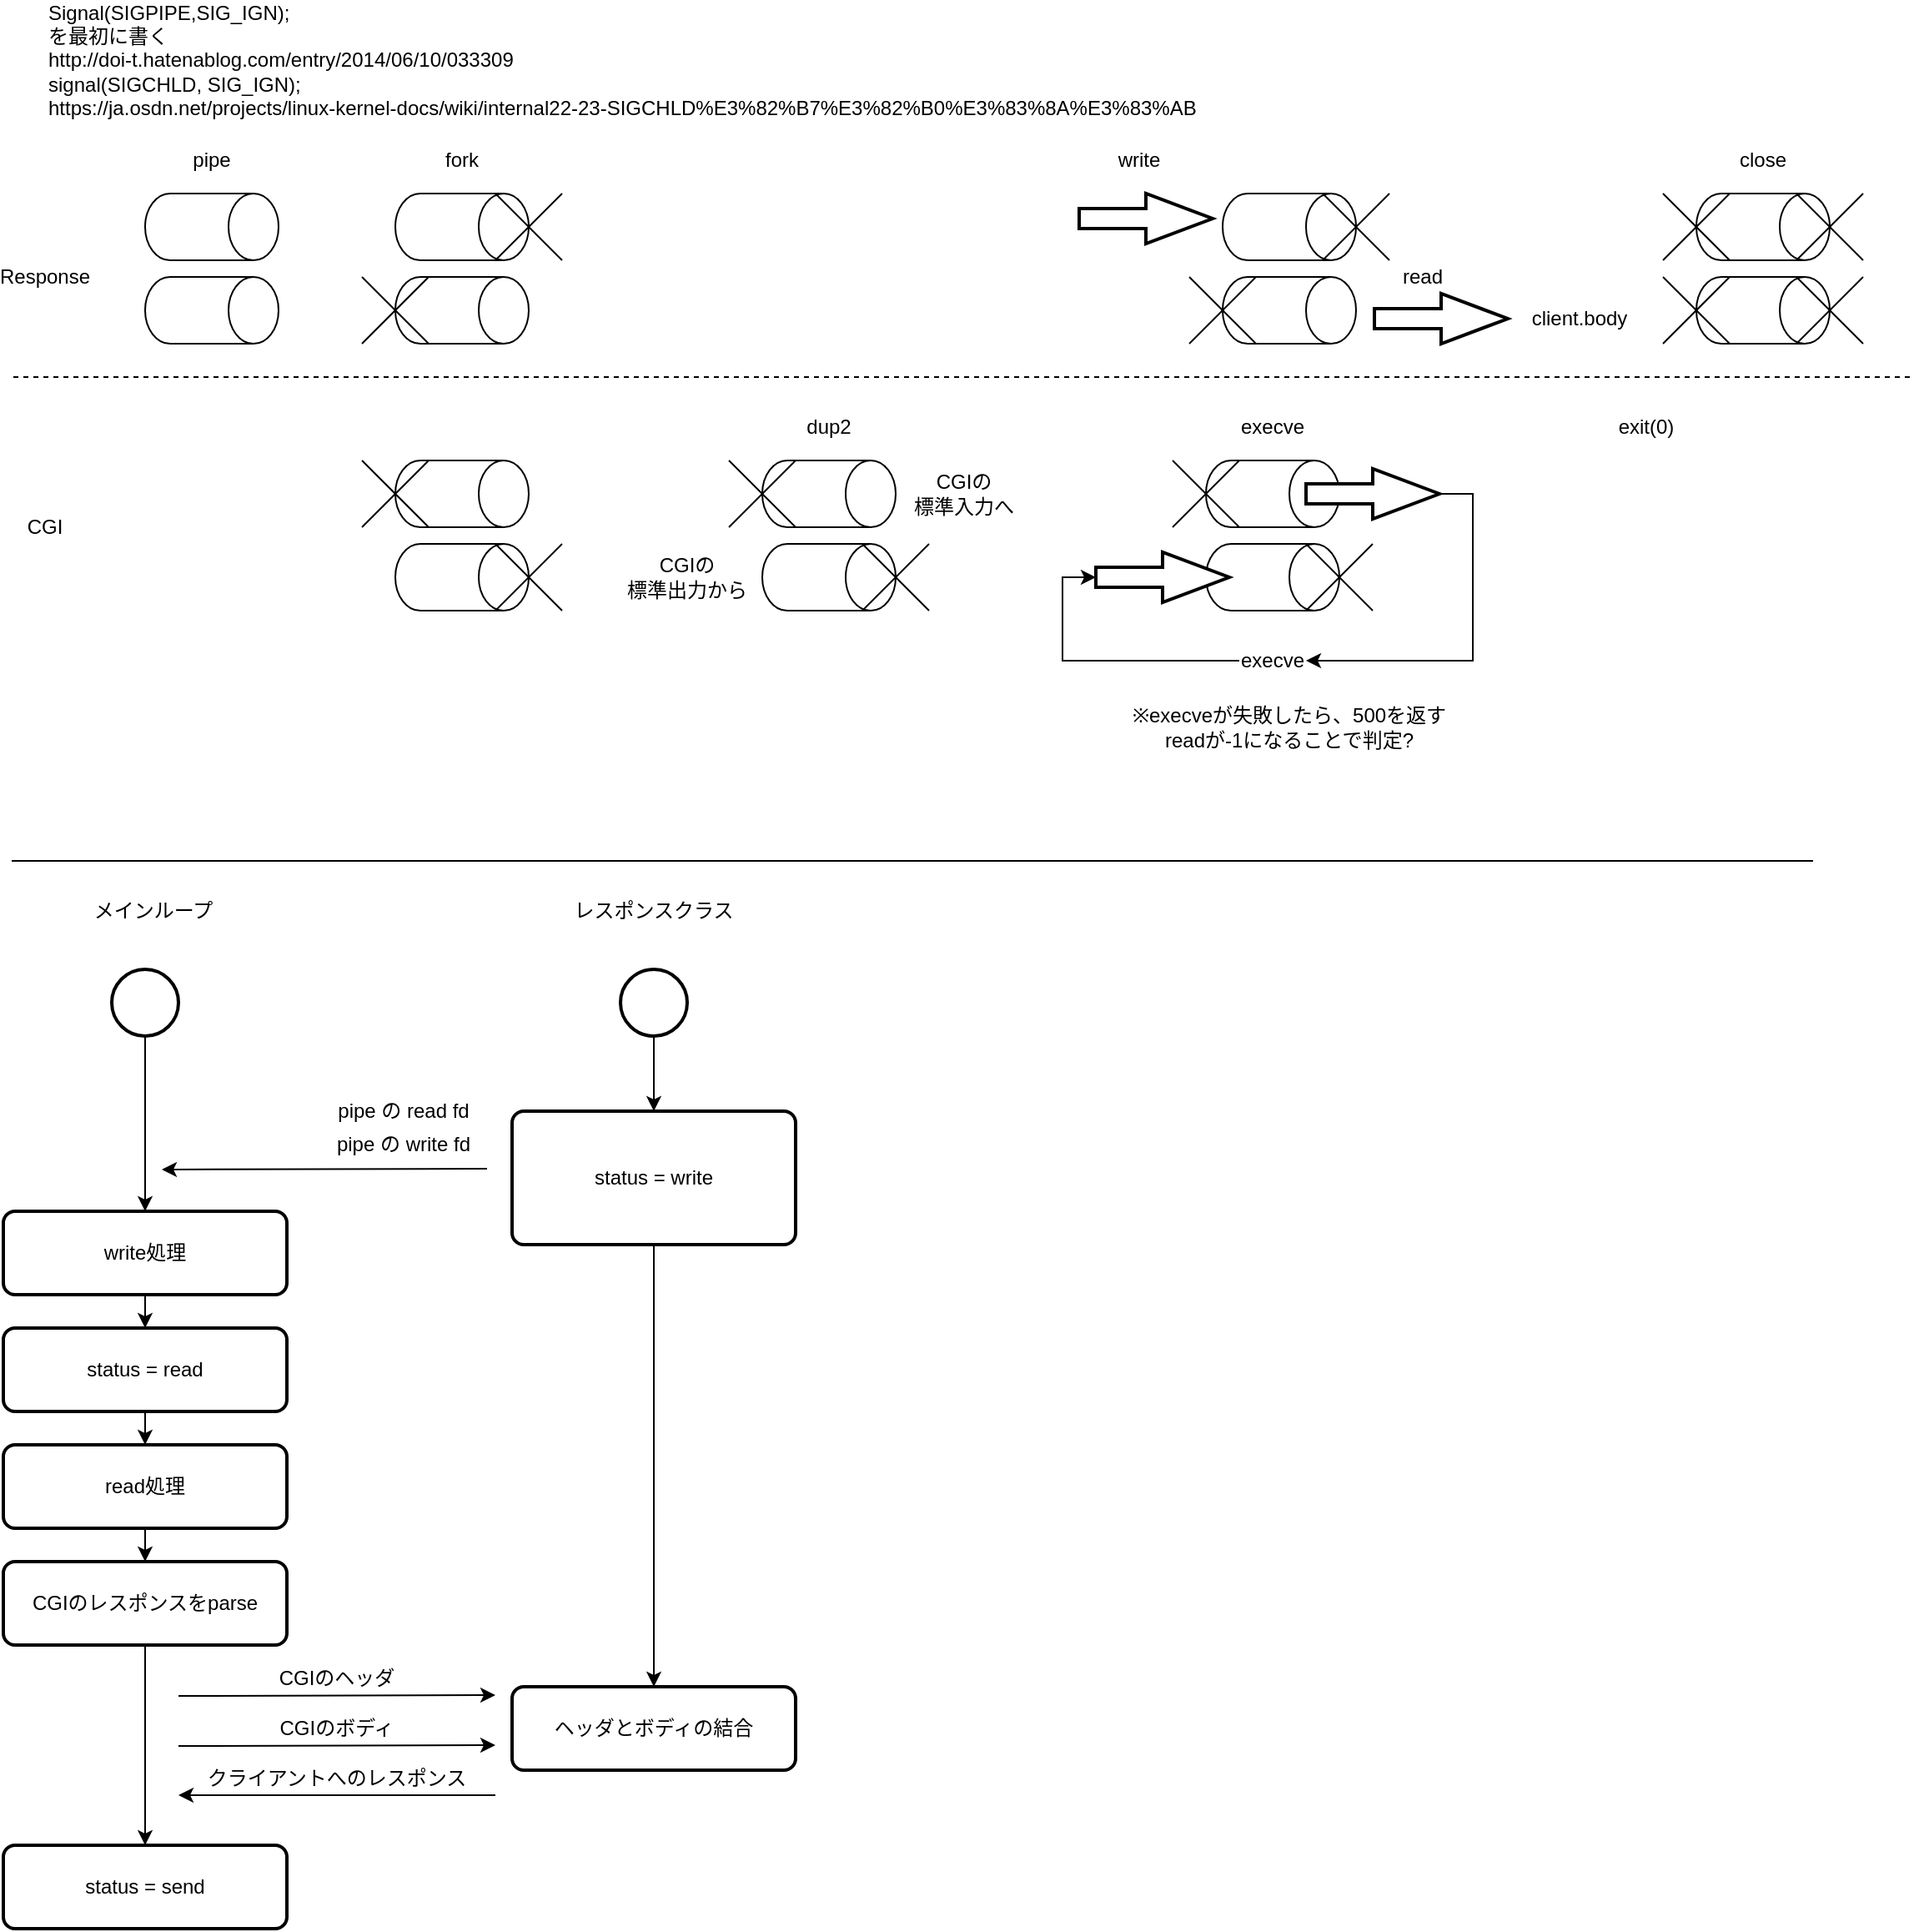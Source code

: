 <mxfile>
    <diagram id="vswGwGDnNP-P9vqxGWDL" name="ページ1">
        <mxGraphModel dx="1329" dy="676" grid="1" gridSize="10" guides="1" tooltips="1" connect="1" arrows="1" fold="1" page="1" pageScale="1" pageWidth="827" pageHeight="1169" math="0" shadow="0">
            <root>
                <mxCell id="0"/>
                <mxCell id="1" parent="0"/>
                <mxCell id="2" value="pipe" style="text;html=1;strokeColor=none;fillColor=none;align=center;verticalAlign=middle;whiteSpace=wrap;rounded=0;" vertex="1" parent="1">
                    <mxGeometry x="110" y="90" width="40" height="20" as="geometry"/>
                </mxCell>
                <mxCell id="4" value="" style="shape=cylinder3;whiteSpace=wrap;html=1;boundedLbl=1;backgroundOutline=1;size=15;rotation=90;" vertex="1" parent="1">
                    <mxGeometry x="110" y="100" width="40" height="80" as="geometry"/>
                </mxCell>
                <mxCell id="5" value="" style="shape=cylinder3;whiteSpace=wrap;html=1;boundedLbl=1;backgroundOutline=1;size=15;rotation=90;" vertex="1" parent="1">
                    <mxGeometry x="110" y="150" width="40" height="80" as="geometry"/>
                </mxCell>
                <mxCell id="6" value="fork" style="text;html=1;strokeColor=none;fillColor=none;align=center;verticalAlign=middle;whiteSpace=wrap;rounded=0;" vertex="1" parent="1">
                    <mxGeometry x="260" y="90" width="40" height="20" as="geometry"/>
                </mxCell>
                <mxCell id="7" value="" style="shape=cylinder3;whiteSpace=wrap;html=1;boundedLbl=1;backgroundOutline=1;size=15;rotation=90;" vertex="1" parent="1">
                    <mxGeometry x="260" y="100" width="40" height="80" as="geometry"/>
                </mxCell>
                <mxCell id="8" value="" style="shape=cylinder3;whiteSpace=wrap;html=1;boundedLbl=1;backgroundOutline=1;size=15;rotation=90;" vertex="1" parent="1">
                    <mxGeometry x="260" y="150" width="40" height="80" as="geometry"/>
                </mxCell>
                <mxCell id="9" value="" style="shape=cylinder3;whiteSpace=wrap;html=1;boundedLbl=1;backgroundOutline=1;size=15;rotation=90;" vertex="1" parent="1">
                    <mxGeometry x="480" y="260" width="40" height="80" as="geometry"/>
                </mxCell>
                <mxCell id="10" value="" style="shape=cylinder3;whiteSpace=wrap;html=1;boundedLbl=1;backgroundOutline=1;size=15;rotation=90;" vertex="1" parent="1">
                    <mxGeometry x="480" y="310" width="40" height="80" as="geometry"/>
                </mxCell>
                <mxCell id="11" value="CGI" style="text;html=1;strokeColor=none;fillColor=none;align=center;verticalAlign=middle;whiteSpace=wrap;rounded=0;" vertex="1" parent="1">
                    <mxGeometry x="10" y="310" width="40" height="20" as="geometry"/>
                </mxCell>
                <mxCell id="12" value="Response" style="text;html=1;strokeColor=none;fillColor=none;align=center;verticalAlign=middle;whiteSpace=wrap;rounded=0;" vertex="1" parent="1">
                    <mxGeometry x="10" y="160" width="40" height="20" as="geometry"/>
                </mxCell>
                <mxCell id="15" value="" style="group" vertex="1" connectable="0" parent="1">
                    <mxGeometry x="300" y="120" width="40" height="40" as="geometry"/>
                </mxCell>
                <mxCell id="13" value="" style="endArrow=none;html=1;" edge="1" parent="15">
                    <mxGeometry width="50" height="50" relative="1" as="geometry">
                        <mxPoint y="40" as="sourcePoint"/>
                        <mxPoint x="40" as="targetPoint"/>
                    </mxGeometry>
                </mxCell>
                <mxCell id="14" value="" style="endArrow=none;html=1;" edge="1" parent="15">
                    <mxGeometry width="50" height="50" relative="1" as="geometry">
                        <mxPoint as="sourcePoint"/>
                        <mxPoint x="40" y="40" as="targetPoint"/>
                    </mxGeometry>
                </mxCell>
                <mxCell id="16" value="" style="group" vertex="1" connectable="0" parent="1">
                    <mxGeometry x="220" y="170" width="40" height="40" as="geometry"/>
                </mxCell>
                <mxCell id="17" value="" style="endArrow=none;html=1;" edge="1" parent="16">
                    <mxGeometry width="50" height="50" relative="1" as="geometry">
                        <mxPoint y="40" as="sourcePoint"/>
                        <mxPoint x="40" as="targetPoint"/>
                    </mxGeometry>
                </mxCell>
                <mxCell id="18" value="" style="endArrow=none;html=1;" edge="1" parent="16">
                    <mxGeometry width="50" height="50" relative="1" as="geometry">
                        <mxPoint as="sourcePoint"/>
                        <mxPoint x="40" y="40" as="targetPoint"/>
                    </mxGeometry>
                </mxCell>
                <mxCell id="19" value="" style="group" vertex="1" connectable="0" parent="1">
                    <mxGeometry x="440" y="280" width="40" height="40" as="geometry"/>
                </mxCell>
                <mxCell id="20" value="" style="endArrow=none;html=1;" edge="1" parent="19">
                    <mxGeometry width="50" height="50" relative="1" as="geometry">
                        <mxPoint y="40" as="sourcePoint"/>
                        <mxPoint x="40" as="targetPoint"/>
                    </mxGeometry>
                </mxCell>
                <mxCell id="21" value="" style="endArrow=none;html=1;" edge="1" parent="19">
                    <mxGeometry width="50" height="50" relative="1" as="geometry">
                        <mxPoint as="sourcePoint"/>
                        <mxPoint x="40" y="40" as="targetPoint"/>
                    </mxGeometry>
                </mxCell>
                <mxCell id="22" value="" style="group" vertex="1" connectable="0" parent="1">
                    <mxGeometry x="520" y="330" width="40" height="40" as="geometry"/>
                </mxCell>
                <mxCell id="23" value="" style="endArrow=none;html=1;" edge="1" parent="22">
                    <mxGeometry width="50" height="50" relative="1" as="geometry">
                        <mxPoint y="40" as="sourcePoint"/>
                        <mxPoint x="40" as="targetPoint"/>
                    </mxGeometry>
                </mxCell>
                <mxCell id="24" value="" style="endArrow=none;html=1;" edge="1" parent="22">
                    <mxGeometry width="50" height="50" relative="1" as="geometry">
                        <mxPoint as="sourcePoint"/>
                        <mxPoint x="40" y="40" as="targetPoint"/>
                    </mxGeometry>
                </mxCell>
                <mxCell id="25" value="" style="shape=cylinder3;whiteSpace=wrap;html=1;boundedLbl=1;backgroundOutline=1;size=15;rotation=90;" vertex="1" parent="1">
                    <mxGeometry x="756" y="100" width="40" height="80" as="geometry"/>
                </mxCell>
                <mxCell id="26" value="" style="shape=cylinder3;whiteSpace=wrap;html=1;boundedLbl=1;backgroundOutline=1;size=15;rotation=90;" vertex="1" parent="1">
                    <mxGeometry x="756" y="150" width="40" height="80" as="geometry"/>
                </mxCell>
                <mxCell id="27" value="" style="shape=cylinder3;whiteSpace=wrap;html=1;boundedLbl=1;backgroundOutline=1;size=15;rotation=90;" vertex="1" parent="1">
                    <mxGeometry x="746" y="260" width="40" height="80" as="geometry"/>
                </mxCell>
                <mxCell id="28" value="" style="shape=cylinder3;whiteSpace=wrap;html=1;boundedLbl=1;backgroundOutline=1;size=15;rotation=90;" vertex="1" parent="1">
                    <mxGeometry x="746" y="310" width="40" height="80" as="geometry"/>
                </mxCell>
                <mxCell id="29" value="" style="group" vertex="1" connectable="0" parent="1">
                    <mxGeometry x="796" y="120" width="40" height="40" as="geometry"/>
                </mxCell>
                <mxCell id="30" value="" style="endArrow=none;html=1;" edge="1" parent="29">
                    <mxGeometry width="50" height="50" relative="1" as="geometry">
                        <mxPoint y="40" as="sourcePoint"/>
                        <mxPoint x="40" as="targetPoint"/>
                    </mxGeometry>
                </mxCell>
                <mxCell id="31" value="" style="endArrow=none;html=1;" edge="1" parent="29">
                    <mxGeometry width="50" height="50" relative="1" as="geometry">
                        <mxPoint as="sourcePoint"/>
                        <mxPoint x="40" y="40" as="targetPoint"/>
                    </mxGeometry>
                </mxCell>
                <mxCell id="32" value="" style="group" vertex="1" connectable="0" parent="1">
                    <mxGeometry x="716" y="170" width="40" height="40" as="geometry"/>
                </mxCell>
                <mxCell id="33" value="" style="endArrow=none;html=1;" edge="1" parent="32">
                    <mxGeometry width="50" height="50" relative="1" as="geometry">
                        <mxPoint y="40" as="sourcePoint"/>
                        <mxPoint x="40" as="targetPoint"/>
                    </mxGeometry>
                </mxCell>
                <mxCell id="34" value="" style="endArrow=none;html=1;" edge="1" parent="32">
                    <mxGeometry width="50" height="50" relative="1" as="geometry">
                        <mxPoint as="sourcePoint"/>
                        <mxPoint x="40" y="40" as="targetPoint"/>
                    </mxGeometry>
                </mxCell>
                <mxCell id="35" value="" style="group" vertex="1" connectable="0" parent="1">
                    <mxGeometry x="706" y="280" width="40" height="40" as="geometry"/>
                </mxCell>
                <mxCell id="36" value="" style="endArrow=none;html=1;" edge="1" parent="35">
                    <mxGeometry width="50" height="50" relative="1" as="geometry">
                        <mxPoint y="40" as="sourcePoint"/>
                        <mxPoint x="40" as="targetPoint"/>
                    </mxGeometry>
                </mxCell>
                <mxCell id="37" value="" style="endArrow=none;html=1;" edge="1" parent="35">
                    <mxGeometry width="50" height="50" relative="1" as="geometry">
                        <mxPoint as="sourcePoint"/>
                        <mxPoint x="40" y="40" as="targetPoint"/>
                    </mxGeometry>
                </mxCell>
                <mxCell id="38" value="" style="group" vertex="1" connectable="0" parent="1">
                    <mxGeometry x="786" y="330" width="40" height="40" as="geometry"/>
                </mxCell>
                <mxCell id="39" value="" style="endArrow=none;html=1;" edge="1" parent="38">
                    <mxGeometry width="50" height="50" relative="1" as="geometry">
                        <mxPoint y="40" as="sourcePoint"/>
                        <mxPoint x="40" as="targetPoint"/>
                    </mxGeometry>
                </mxCell>
                <mxCell id="40" value="" style="endArrow=none;html=1;" edge="1" parent="38">
                    <mxGeometry width="50" height="50" relative="1" as="geometry">
                        <mxPoint as="sourcePoint"/>
                        <mxPoint x="40" y="40" as="targetPoint"/>
                    </mxGeometry>
                </mxCell>
                <mxCell id="60" value="" style="edgeStyle=orthogonalEdgeStyle;rounded=0;orthogonalLoop=1;jettySize=auto;html=1;entryX=0;entryY=0.5;entryDx=0;entryDy=0;entryPerimeter=0;" edge="1" parent="1" source="41" target="58">
                    <mxGeometry relative="1" as="geometry"/>
                </mxCell>
                <mxCell id="41" value="execve" style="text;html=1;strokeColor=none;fillColor=none;align=center;verticalAlign=middle;whiteSpace=wrap;rounded=0;" vertex="1" parent="1">
                    <mxGeometry x="746" y="390" width="40" height="20" as="geometry"/>
                </mxCell>
                <mxCell id="43" value="" style="verticalLabelPosition=bottom;verticalAlign=top;html=1;strokeWidth=2;shape=mxgraph.arrows2.arrow;dy=0.6;dx=40;notch=0;" vertex="1" parent="1">
                    <mxGeometry x="650" y="120" width="80" height="30" as="geometry"/>
                </mxCell>
                <mxCell id="45" value="CGIの&lt;br&gt;標準入力へ" style="text;html=1;strokeColor=none;fillColor=none;align=center;verticalAlign=middle;whiteSpace=wrap;rounded=0;" vertex="1" parent="1">
                    <mxGeometry x="536" y="290" width="90" height="20" as="geometry"/>
                </mxCell>
                <mxCell id="46" value="CGIの&lt;br&gt;標準出力から" style="text;html=1;strokeColor=none;fillColor=none;align=center;verticalAlign=middle;whiteSpace=wrap;rounded=0;" vertex="1" parent="1">
                    <mxGeometry x="370" y="340" width="90" height="20" as="geometry"/>
                </mxCell>
                <mxCell id="47" value="dup2" style="text;html=1;strokeColor=none;fillColor=none;align=center;verticalAlign=middle;whiteSpace=wrap;rounded=0;" vertex="1" parent="1">
                    <mxGeometry x="480" y="250" width="40" height="20" as="geometry"/>
                </mxCell>
                <mxCell id="48" value="" style="shape=cylinder3;whiteSpace=wrap;html=1;boundedLbl=1;backgroundOutline=1;size=15;rotation=90;" vertex="1" parent="1">
                    <mxGeometry x="260" y="260" width="40" height="80" as="geometry"/>
                </mxCell>
                <mxCell id="49" value="" style="shape=cylinder3;whiteSpace=wrap;html=1;boundedLbl=1;backgroundOutline=1;size=15;rotation=90;" vertex="1" parent="1">
                    <mxGeometry x="260" y="310" width="40" height="80" as="geometry"/>
                </mxCell>
                <mxCell id="50" value="" style="group" vertex="1" connectable="0" parent="1">
                    <mxGeometry x="220" y="280" width="40" height="40" as="geometry"/>
                </mxCell>
                <mxCell id="51" value="" style="endArrow=none;html=1;" edge="1" parent="50">
                    <mxGeometry width="50" height="50" relative="1" as="geometry">
                        <mxPoint y="40" as="sourcePoint"/>
                        <mxPoint x="40" as="targetPoint"/>
                    </mxGeometry>
                </mxCell>
                <mxCell id="52" value="" style="endArrow=none;html=1;" edge="1" parent="50">
                    <mxGeometry width="50" height="50" relative="1" as="geometry">
                        <mxPoint as="sourcePoint"/>
                        <mxPoint x="40" y="40" as="targetPoint"/>
                    </mxGeometry>
                </mxCell>
                <mxCell id="53" value="" style="group" vertex="1" connectable="0" parent="1">
                    <mxGeometry x="300" y="330" width="40" height="40" as="geometry"/>
                </mxCell>
                <mxCell id="54" value="" style="endArrow=none;html=1;" edge="1" parent="53">
                    <mxGeometry width="50" height="50" relative="1" as="geometry">
                        <mxPoint y="40" as="sourcePoint"/>
                        <mxPoint x="40" as="targetPoint"/>
                    </mxGeometry>
                </mxCell>
                <mxCell id="55" value="" style="endArrow=none;html=1;" edge="1" parent="53">
                    <mxGeometry width="50" height="50" relative="1" as="geometry">
                        <mxPoint as="sourcePoint"/>
                        <mxPoint x="40" y="40" as="targetPoint"/>
                    </mxGeometry>
                </mxCell>
                <mxCell id="59" style="edgeStyle=orthogonalEdgeStyle;rounded=0;orthogonalLoop=1;jettySize=auto;html=1;exitX=1;exitY=0.5;exitDx=0;exitDy=0;exitPerimeter=0;entryX=1;entryY=0.5;entryDx=0;entryDy=0;" edge="1" parent="1" source="56" target="41">
                    <mxGeometry relative="1" as="geometry"/>
                </mxCell>
                <mxCell id="56" value="" style="verticalLabelPosition=bottom;verticalAlign=top;html=1;strokeWidth=2;shape=mxgraph.arrows2.arrow;dy=0.6;dx=40;notch=0;" vertex="1" parent="1">
                    <mxGeometry x="786" y="285" width="80" height="30" as="geometry"/>
                </mxCell>
                <mxCell id="57" value="write" style="text;html=1;strokeColor=none;fillColor=none;align=center;verticalAlign=middle;whiteSpace=wrap;rounded=0;" vertex="1" parent="1">
                    <mxGeometry x="666" y="90" width="40" height="20" as="geometry"/>
                </mxCell>
                <mxCell id="58" value="" style="verticalLabelPosition=bottom;verticalAlign=top;html=1;strokeWidth=2;shape=mxgraph.arrows2.arrow;dy=0.6;dx=40;notch=0;" vertex="1" parent="1">
                    <mxGeometry x="660" y="335" width="80" height="30" as="geometry"/>
                </mxCell>
                <mxCell id="61" value="" style="verticalLabelPosition=bottom;verticalAlign=top;html=1;strokeWidth=2;shape=mxgraph.arrows2.arrow;dy=0.6;dx=40;notch=0;" vertex="1" parent="1">
                    <mxGeometry x="827" y="180" width="80" height="30" as="geometry"/>
                </mxCell>
                <mxCell id="62" value="read" style="text;html=1;strokeColor=none;fillColor=none;align=center;verticalAlign=middle;whiteSpace=wrap;rounded=0;" vertex="1" parent="1">
                    <mxGeometry x="836" y="160" width="40" height="20" as="geometry"/>
                </mxCell>
                <mxCell id="63" value="client.body" style="text;html=1;strokeColor=none;fillColor=none;align=center;verticalAlign=middle;whiteSpace=wrap;rounded=0;" vertex="1" parent="1">
                    <mxGeometry x="910" y="185" width="80" height="20" as="geometry"/>
                </mxCell>
                <mxCell id="64" value="&lt;div&gt;Signal(SIGPIPE,SIG_IGN);&lt;/div&gt;&lt;div&gt;を最初に書く&lt;/div&gt;&lt;div&gt;http://doi-t.hatenablog.com/entry/2014/06/10/033309&lt;br&gt;&lt;/div&gt;&lt;div&gt;signal(SIGCHLD, SIG_IGN);&lt;br&gt;&lt;/div&gt;&lt;div&gt;https://ja.osdn.net/projects/linux-kernel-docs/wiki/internal22-23-SIGCHLD%E3%82%B7%E3%82%B0%E3%83%8A%E3%83%AB&lt;br&gt;&lt;/div&gt;" style="text;html=1;strokeColor=none;fillColor=none;align=left;verticalAlign=middle;whiteSpace=wrap;rounded=0;" vertex="1" parent="1">
                    <mxGeometry x="30" y="10" width="770" height="60" as="geometry"/>
                </mxCell>
                <mxCell id="66" value="exit(0)" style="text;html=1;strokeColor=none;fillColor=none;align=center;verticalAlign=middle;whiteSpace=wrap;rounded=0;" vertex="1" parent="1">
                    <mxGeometry x="970" y="250" width="40" height="20" as="geometry"/>
                </mxCell>
                <mxCell id="67" value="※execveが失敗したら、500を返す&lt;br&gt;readが-1になることで判定?" style="text;html=1;strokeColor=none;fillColor=none;align=center;verticalAlign=middle;whiteSpace=wrap;rounded=0;" vertex="1" parent="1">
                    <mxGeometry x="654" y="420" width="244" height="40" as="geometry"/>
                </mxCell>
                <mxCell id="68" value="close" style="text;html=1;strokeColor=none;fillColor=none;align=center;verticalAlign=middle;whiteSpace=wrap;rounded=0;" vertex="1" parent="1">
                    <mxGeometry x="1040" y="90" width="40" height="20" as="geometry"/>
                </mxCell>
                <mxCell id="69" value="" style="endArrow=none;dashed=1;html=1;" edge="1" parent="1">
                    <mxGeometry width="50" height="50" relative="1" as="geometry">
                        <mxPoint x="11" y="230" as="sourcePoint"/>
                        <mxPoint x="1151" y="230" as="targetPoint"/>
                    </mxGeometry>
                </mxCell>
                <mxCell id="70" value="execve" style="text;html=1;strokeColor=none;fillColor=none;align=center;verticalAlign=middle;whiteSpace=wrap;rounded=0;" vertex="1" parent="1">
                    <mxGeometry x="746" y="250" width="40" height="20" as="geometry"/>
                </mxCell>
                <mxCell id="71" value="" style="shape=cylinder3;whiteSpace=wrap;html=1;boundedLbl=1;backgroundOutline=1;size=15;rotation=90;" vertex="1" parent="1">
                    <mxGeometry x="1040" y="100" width="40" height="80" as="geometry"/>
                </mxCell>
                <mxCell id="72" value="" style="shape=cylinder3;whiteSpace=wrap;html=1;boundedLbl=1;backgroundOutline=1;size=15;rotation=90;" vertex="1" parent="1">
                    <mxGeometry x="1040" y="150" width="40" height="80" as="geometry"/>
                </mxCell>
                <mxCell id="73" value="" style="group" vertex="1" connectable="0" parent="1">
                    <mxGeometry x="1080" y="120" width="40" height="40" as="geometry"/>
                </mxCell>
                <mxCell id="74" value="" style="endArrow=none;html=1;" edge="1" parent="73">
                    <mxGeometry width="50" height="50" relative="1" as="geometry">
                        <mxPoint y="40" as="sourcePoint"/>
                        <mxPoint x="40" as="targetPoint"/>
                    </mxGeometry>
                </mxCell>
                <mxCell id="75" value="" style="endArrow=none;html=1;" edge="1" parent="73">
                    <mxGeometry width="50" height="50" relative="1" as="geometry">
                        <mxPoint as="sourcePoint"/>
                        <mxPoint x="40" y="40" as="targetPoint"/>
                    </mxGeometry>
                </mxCell>
                <mxCell id="76" value="" style="group" vertex="1" connectable="0" parent="1">
                    <mxGeometry x="1000" y="170" width="40" height="40" as="geometry"/>
                </mxCell>
                <mxCell id="77" value="" style="endArrow=none;html=1;" edge="1" parent="76">
                    <mxGeometry width="50" height="50" relative="1" as="geometry">
                        <mxPoint y="40" as="sourcePoint"/>
                        <mxPoint x="40" as="targetPoint"/>
                    </mxGeometry>
                </mxCell>
                <mxCell id="78" value="" style="endArrow=none;html=1;" edge="1" parent="76">
                    <mxGeometry width="50" height="50" relative="1" as="geometry">
                        <mxPoint as="sourcePoint"/>
                        <mxPoint x="40" y="40" as="targetPoint"/>
                    </mxGeometry>
                </mxCell>
                <mxCell id="79" value="" style="group" vertex="1" connectable="0" parent="1">
                    <mxGeometry x="1000" y="120" width="40" height="40" as="geometry"/>
                </mxCell>
                <mxCell id="80" value="" style="endArrow=none;html=1;" edge="1" parent="79">
                    <mxGeometry width="50" height="50" relative="1" as="geometry">
                        <mxPoint y="40" as="sourcePoint"/>
                        <mxPoint x="40" as="targetPoint"/>
                    </mxGeometry>
                </mxCell>
                <mxCell id="81" value="" style="endArrow=none;html=1;" edge="1" parent="79">
                    <mxGeometry width="50" height="50" relative="1" as="geometry">
                        <mxPoint as="sourcePoint"/>
                        <mxPoint x="40" y="40" as="targetPoint"/>
                    </mxGeometry>
                </mxCell>
                <mxCell id="82" value="" style="group" vertex="1" connectable="0" parent="1">
                    <mxGeometry x="1080" y="170" width="40" height="40" as="geometry"/>
                </mxCell>
                <mxCell id="83" value="" style="endArrow=none;html=1;" edge="1" parent="82">
                    <mxGeometry width="50" height="50" relative="1" as="geometry">
                        <mxPoint y="40" as="sourcePoint"/>
                        <mxPoint x="40" as="targetPoint"/>
                    </mxGeometry>
                </mxCell>
                <mxCell id="84" value="" style="endArrow=none;html=1;" edge="1" parent="82">
                    <mxGeometry width="50" height="50" relative="1" as="geometry">
                        <mxPoint as="sourcePoint"/>
                        <mxPoint x="40" y="40" as="targetPoint"/>
                    </mxGeometry>
                </mxCell>
                <mxCell id="99" style="edgeStyle=orthogonalEdgeStyle;rounded=0;orthogonalLoop=1;jettySize=auto;html=1;exitX=0.5;exitY=1;exitDx=0;exitDy=0;exitPerimeter=0;entryX=0.5;entryY=0;entryDx=0;entryDy=0;" edge="1" parent="1" source="87" target="88">
                    <mxGeometry relative="1" as="geometry"/>
                </mxCell>
                <mxCell id="87" value="" style="strokeWidth=2;html=1;shape=mxgraph.flowchart.start_2;whiteSpace=wrap;" vertex="1" parent="1">
                    <mxGeometry x="375" y="585" width="40" height="40" as="geometry"/>
                </mxCell>
                <mxCell id="116" style="edgeStyle=orthogonalEdgeStyle;rounded=0;orthogonalLoop=1;jettySize=auto;html=1;exitX=0.5;exitY=1;exitDx=0;exitDy=0;" edge="1" parent="1" source="88" target="115">
                    <mxGeometry relative="1" as="geometry"/>
                </mxCell>
                <mxCell id="88" value="&lt;div style=&quot;text-align: left&quot;&gt;&lt;span&gt;status = write&lt;/span&gt;&lt;br&gt;&lt;/div&gt;" style="rounded=1;whiteSpace=wrap;html=1;absoluteArcSize=1;arcSize=14;strokeWidth=2;" vertex="1" parent="1">
                    <mxGeometry x="310" y="670" width="170" height="80" as="geometry"/>
                </mxCell>
                <mxCell id="89" value="" style="endArrow=none;html=1;" edge="1" parent="1">
                    <mxGeometry width="50" height="50" relative="1" as="geometry">
                        <mxPoint x="10" y="520" as="sourcePoint"/>
                        <mxPoint x="1090" y="520" as="targetPoint"/>
                    </mxGeometry>
                </mxCell>
                <mxCell id="90" value="メインループ" style="text;html=1;strokeColor=none;fillColor=none;align=center;verticalAlign=middle;whiteSpace=wrap;rounded=0;" vertex="1" parent="1">
                    <mxGeometry x="40" y="540" width="110" height="20" as="geometry"/>
                </mxCell>
                <mxCell id="91" value="レスポンスクラス" style="text;html=1;strokeColor=none;fillColor=none;align=center;verticalAlign=middle;whiteSpace=wrap;rounded=0;" vertex="1" parent="1">
                    <mxGeometry x="340" y="540" width="110" height="20" as="geometry"/>
                </mxCell>
                <mxCell id="92" value="pipe の write fd" style="text;html=1;strokeColor=none;fillColor=none;align=center;verticalAlign=middle;whiteSpace=wrap;rounded=0;" vertex="1" parent="1">
                    <mxGeometry x="180" y="680" width="130" height="20" as="geometry"/>
                </mxCell>
                <mxCell id="93" value="" style="endArrow=classic;html=1;" edge="1" parent="1">
                    <mxGeometry width="50" height="50" relative="1" as="geometry">
                        <mxPoint x="295" y="704.5" as="sourcePoint"/>
                        <mxPoint x="100" y="705" as="targetPoint"/>
                    </mxGeometry>
                </mxCell>
                <mxCell id="94" value="pipe の read fd" style="text;html=1;strokeColor=none;fillColor=none;align=center;verticalAlign=middle;whiteSpace=wrap;rounded=0;" vertex="1" parent="1">
                    <mxGeometry x="180" y="660" width="130" height="20" as="geometry"/>
                </mxCell>
                <mxCell id="98" style="edgeStyle=orthogonalEdgeStyle;rounded=0;orthogonalLoop=1;jettySize=auto;html=1;exitX=0.5;exitY=1;exitDx=0;exitDy=0;exitPerimeter=0;entryX=0.5;entryY=0;entryDx=0;entryDy=0;" edge="1" parent="1" source="96" target="97">
                    <mxGeometry relative="1" as="geometry"/>
                </mxCell>
                <mxCell id="96" value="" style="strokeWidth=2;html=1;shape=mxgraph.flowchart.start_2;whiteSpace=wrap;" vertex="1" parent="1">
                    <mxGeometry x="70" y="585" width="40" height="40" as="geometry"/>
                </mxCell>
                <mxCell id="103" style="edgeStyle=orthogonalEdgeStyle;rounded=0;orthogonalLoop=1;jettySize=auto;html=1;exitX=0.5;exitY=1;exitDx=0;exitDy=0;entryX=0.5;entryY=0;entryDx=0;entryDy=0;" edge="1" parent="1" source="97" target="100">
                    <mxGeometry relative="1" as="geometry"/>
                </mxCell>
                <mxCell id="97" value="&lt;div style=&quot;text-align: left&quot;&gt;&lt;span&gt;write処理&lt;/span&gt;&lt;br&gt;&lt;/div&gt;" style="rounded=1;whiteSpace=wrap;html=1;absoluteArcSize=1;arcSize=14;strokeWidth=2;" vertex="1" parent="1">
                    <mxGeometry x="5" y="730" width="170" height="50" as="geometry"/>
                </mxCell>
                <mxCell id="104" style="edgeStyle=orthogonalEdgeStyle;rounded=0;orthogonalLoop=1;jettySize=auto;html=1;exitX=0.5;exitY=1;exitDx=0;exitDy=0;entryX=0.5;entryY=0;entryDx=0;entryDy=0;" edge="1" parent="1" source="100" target="101">
                    <mxGeometry relative="1" as="geometry"/>
                </mxCell>
                <mxCell id="100" value="&lt;div style=&quot;text-align: left&quot;&gt;status = read&lt;br&gt;&lt;/div&gt;" style="rounded=1;whiteSpace=wrap;html=1;absoluteArcSize=1;arcSize=14;strokeWidth=2;" vertex="1" parent="1">
                    <mxGeometry x="5" y="800" width="170" height="50" as="geometry"/>
                </mxCell>
                <mxCell id="108" style="edgeStyle=orthogonalEdgeStyle;rounded=0;orthogonalLoop=1;jettySize=auto;html=1;exitX=0.5;exitY=1;exitDx=0;exitDy=0;entryX=0.5;entryY=0;entryDx=0;entryDy=0;" edge="1" parent="1" source="101" target="107">
                    <mxGeometry relative="1" as="geometry"/>
                </mxCell>
                <mxCell id="101" value="&lt;div style=&quot;text-align: left&quot;&gt;read処理&lt;br&gt;&lt;/div&gt;" style="rounded=1;whiteSpace=wrap;html=1;absoluteArcSize=1;arcSize=14;strokeWidth=2;" vertex="1" parent="1">
                    <mxGeometry x="5" y="870" width="170" height="50" as="geometry"/>
                </mxCell>
                <mxCell id="118" style="edgeStyle=orthogonalEdgeStyle;rounded=0;orthogonalLoop=1;jettySize=auto;html=1;exitX=0.5;exitY=1;exitDx=0;exitDy=0;entryX=0.5;entryY=0;entryDx=0;entryDy=0;" edge="1" parent="1" source="107" target="117">
                    <mxGeometry relative="1" as="geometry"/>
                </mxCell>
                <mxCell id="107" value="&lt;div style=&quot;text-align: left&quot;&gt;CGIのレスポンスをparse&lt;/div&gt;" style="rounded=1;whiteSpace=wrap;html=1;absoluteArcSize=1;arcSize=14;strokeWidth=2;" vertex="1" parent="1">
                    <mxGeometry x="5" y="940" width="170" height="50" as="geometry"/>
                </mxCell>
                <mxCell id="110" value="" style="endArrow=classic;html=1;" edge="1" parent="1">
                    <mxGeometry width="50" height="50" relative="1" as="geometry">
                        <mxPoint x="110" y="1020.5" as="sourcePoint"/>
                        <mxPoint x="300" y="1020" as="targetPoint"/>
                    </mxGeometry>
                </mxCell>
                <mxCell id="111" value="CGIのヘッダ" style="text;html=1;strokeColor=none;fillColor=none;align=center;verticalAlign=middle;whiteSpace=wrap;rounded=0;" vertex="1" parent="1">
                    <mxGeometry x="140" y="1000" width="130" height="20" as="geometry"/>
                </mxCell>
                <mxCell id="112" value="CGIのボディ" style="text;html=1;strokeColor=none;fillColor=none;align=center;verticalAlign=middle;whiteSpace=wrap;rounded=0;" vertex="1" parent="1">
                    <mxGeometry x="140" y="1030" width="130" height="20" as="geometry"/>
                </mxCell>
                <mxCell id="113" value="" style="endArrow=classic;html=1;" edge="1" parent="1">
                    <mxGeometry width="50" height="50" relative="1" as="geometry">
                        <mxPoint x="110" y="1050.5" as="sourcePoint"/>
                        <mxPoint x="300" y="1050" as="targetPoint"/>
                    </mxGeometry>
                </mxCell>
                <mxCell id="115" value="&lt;div style=&quot;text-align: left&quot;&gt;ヘッダとボディの結合&lt;br&gt;&lt;/div&gt;" style="rounded=1;whiteSpace=wrap;html=1;absoluteArcSize=1;arcSize=14;strokeWidth=2;" vertex="1" parent="1">
                    <mxGeometry x="310" y="1015" width="170" height="50" as="geometry"/>
                </mxCell>
                <mxCell id="117" value="&lt;div style=&quot;text-align: left&quot;&gt;status = send&lt;br&gt;&lt;/div&gt;" style="rounded=1;whiteSpace=wrap;html=1;absoluteArcSize=1;arcSize=14;strokeWidth=2;" vertex="1" parent="1">
                    <mxGeometry x="5" y="1110" width="170" height="50" as="geometry"/>
                </mxCell>
                <mxCell id="119" value="" style="endArrow=classic;html=1;" edge="1" parent="1">
                    <mxGeometry width="50" height="50" relative="1" as="geometry">
                        <mxPoint x="300" y="1080" as="sourcePoint"/>
                        <mxPoint x="110" y="1080" as="targetPoint"/>
                    </mxGeometry>
                </mxCell>
                <mxCell id="120" value="クライアントへのレスポンス" style="text;html=1;strokeColor=none;fillColor=none;align=center;verticalAlign=middle;whiteSpace=wrap;rounded=0;" vertex="1" parent="1">
                    <mxGeometry x="120" y="1060" width="170" height="20" as="geometry"/>
                </mxCell>
            </root>
        </mxGraphModel>
    </diagram>
</mxfile>